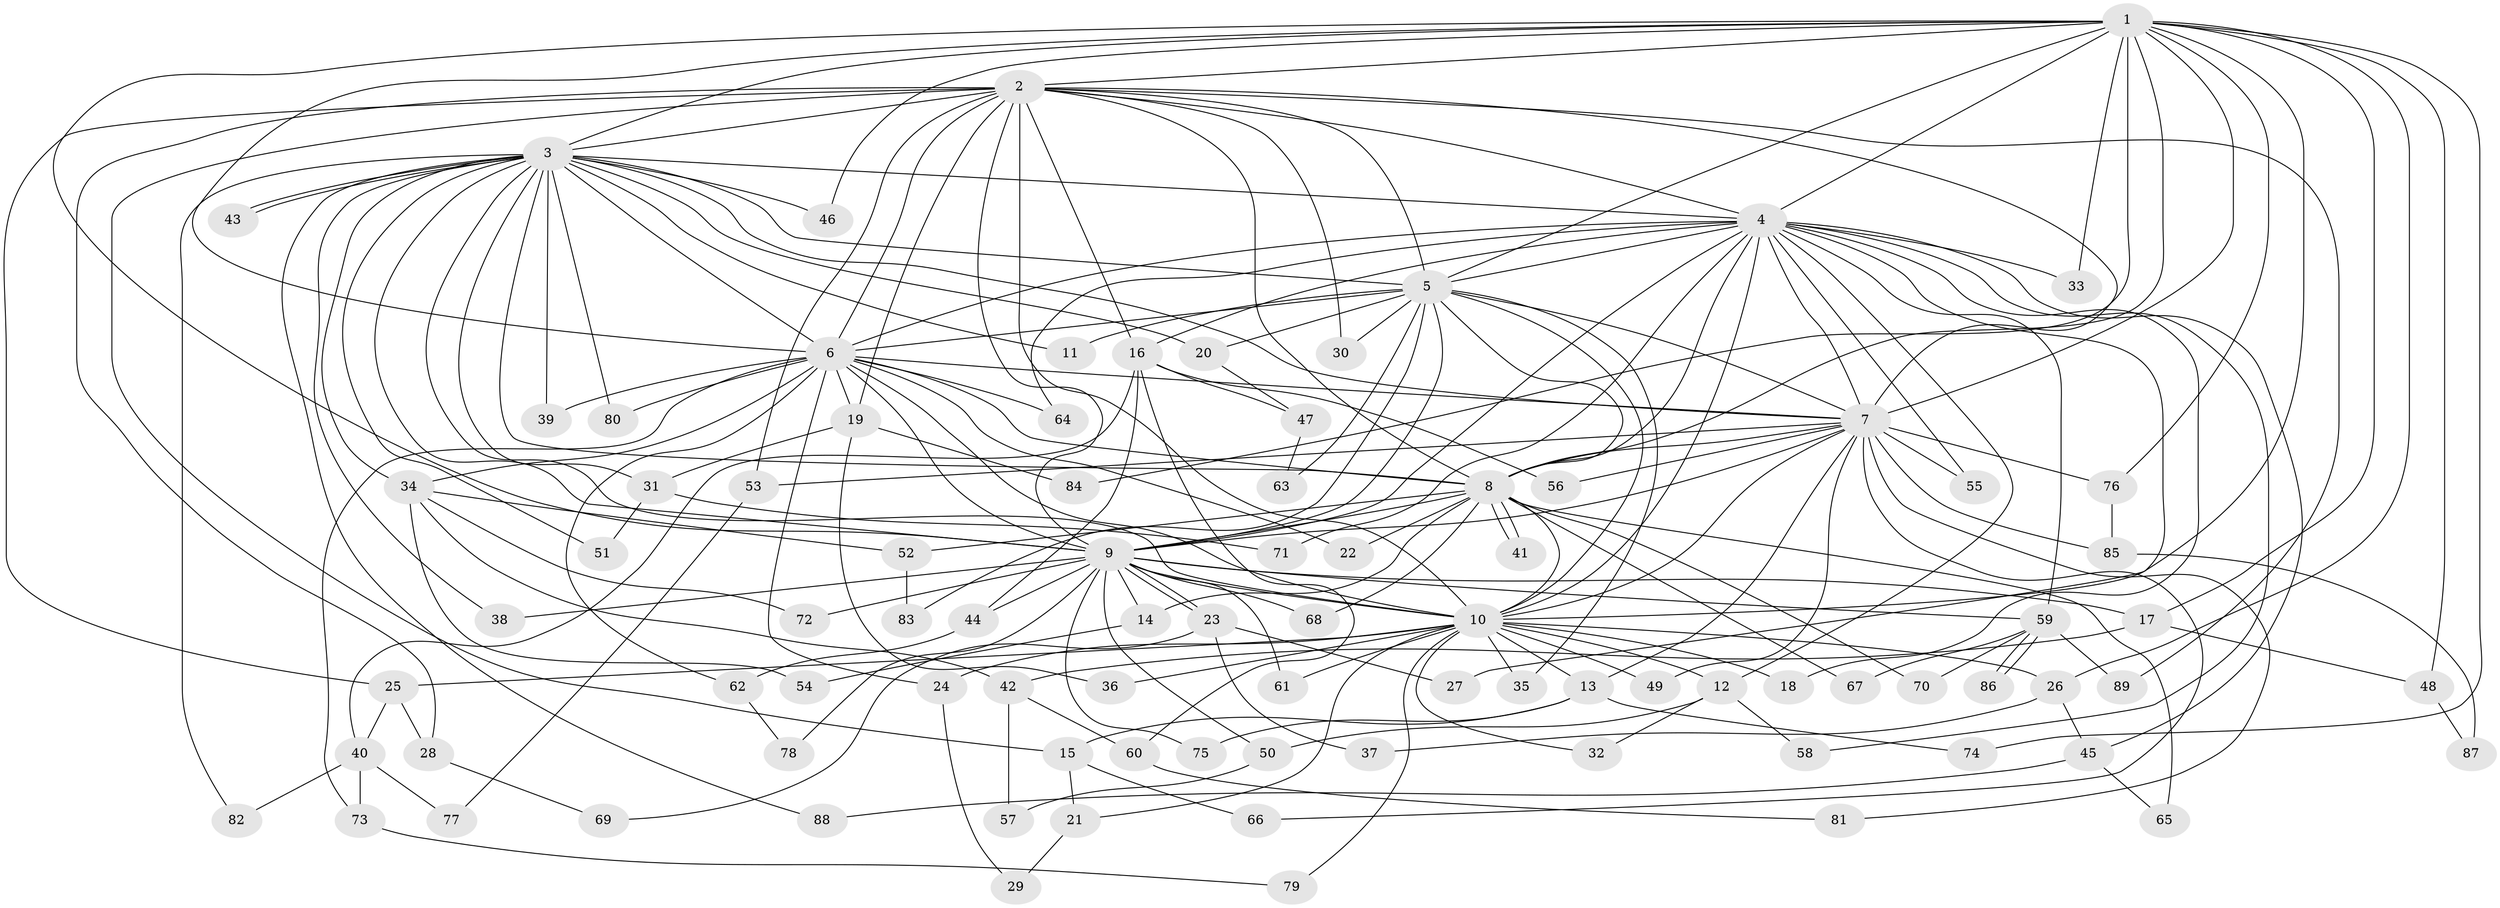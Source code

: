 // Generated by graph-tools (version 1.1) at 2025/14/03/09/25 04:14:09]
// undirected, 89 vertices, 203 edges
graph export_dot {
graph [start="1"]
  node [color=gray90,style=filled];
  1;
  2;
  3;
  4;
  5;
  6;
  7;
  8;
  9;
  10;
  11;
  12;
  13;
  14;
  15;
  16;
  17;
  18;
  19;
  20;
  21;
  22;
  23;
  24;
  25;
  26;
  27;
  28;
  29;
  30;
  31;
  32;
  33;
  34;
  35;
  36;
  37;
  38;
  39;
  40;
  41;
  42;
  43;
  44;
  45;
  46;
  47;
  48;
  49;
  50;
  51;
  52;
  53;
  54;
  55;
  56;
  57;
  58;
  59;
  60;
  61;
  62;
  63;
  64;
  65;
  66;
  67;
  68;
  69;
  70;
  71;
  72;
  73;
  74;
  75;
  76;
  77;
  78;
  79;
  80;
  81;
  82;
  83;
  84;
  85;
  86;
  87;
  88;
  89;
  1 -- 2;
  1 -- 3;
  1 -- 4;
  1 -- 5;
  1 -- 6;
  1 -- 7;
  1 -- 8;
  1 -- 9;
  1 -- 10;
  1 -- 17;
  1 -- 26;
  1 -- 33;
  1 -- 46;
  1 -- 48;
  1 -- 74;
  1 -- 76;
  1 -- 84;
  2 -- 3;
  2 -- 4;
  2 -- 5;
  2 -- 6;
  2 -- 7;
  2 -- 8;
  2 -- 9;
  2 -- 10;
  2 -- 15;
  2 -- 16;
  2 -- 19;
  2 -- 25;
  2 -- 28;
  2 -- 30;
  2 -- 53;
  2 -- 89;
  3 -- 4;
  3 -- 5;
  3 -- 6;
  3 -- 7;
  3 -- 8;
  3 -- 9;
  3 -- 10;
  3 -- 11;
  3 -- 20;
  3 -- 31;
  3 -- 34;
  3 -- 38;
  3 -- 39;
  3 -- 43;
  3 -- 43;
  3 -- 46;
  3 -- 51;
  3 -- 80;
  3 -- 82;
  3 -- 88;
  4 -- 5;
  4 -- 6;
  4 -- 7;
  4 -- 8;
  4 -- 9;
  4 -- 10;
  4 -- 12;
  4 -- 16;
  4 -- 18;
  4 -- 27;
  4 -- 33;
  4 -- 45;
  4 -- 55;
  4 -- 58;
  4 -- 59;
  4 -- 64;
  4 -- 71;
  5 -- 6;
  5 -- 7;
  5 -- 8;
  5 -- 9;
  5 -- 10;
  5 -- 11;
  5 -- 20;
  5 -- 30;
  5 -- 35;
  5 -- 63;
  5 -- 83;
  6 -- 7;
  6 -- 8;
  6 -- 9;
  6 -- 10;
  6 -- 19;
  6 -- 22;
  6 -- 24;
  6 -- 34;
  6 -- 39;
  6 -- 62;
  6 -- 64;
  6 -- 73;
  6 -- 80;
  7 -- 8;
  7 -- 9;
  7 -- 10;
  7 -- 13;
  7 -- 49;
  7 -- 53;
  7 -- 55;
  7 -- 56;
  7 -- 66;
  7 -- 76;
  7 -- 81;
  7 -- 85;
  8 -- 9;
  8 -- 10;
  8 -- 14;
  8 -- 22;
  8 -- 41;
  8 -- 41;
  8 -- 52;
  8 -- 65;
  8 -- 67;
  8 -- 68;
  8 -- 70;
  9 -- 10;
  9 -- 14;
  9 -- 17;
  9 -- 23;
  9 -- 23;
  9 -- 38;
  9 -- 44;
  9 -- 50;
  9 -- 59;
  9 -- 61;
  9 -- 68;
  9 -- 72;
  9 -- 75;
  9 -- 78;
  10 -- 12;
  10 -- 13;
  10 -- 18;
  10 -- 21;
  10 -- 24;
  10 -- 25;
  10 -- 26;
  10 -- 32;
  10 -- 35;
  10 -- 36;
  10 -- 49;
  10 -- 61;
  10 -- 79;
  12 -- 32;
  12 -- 50;
  12 -- 58;
  13 -- 15;
  13 -- 74;
  13 -- 75;
  14 -- 54;
  15 -- 21;
  15 -- 66;
  16 -- 40;
  16 -- 44;
  16 -- 47;
  16 -- 56;
  16 -- 60;
  17 -- 42;
  17 -- 48;
  19 -- 31;
  19 -- 36;
  19 -- 84;
  20 -- 47;
  21 -- 29;
  23 -- 27;
  23 -- 37;
  23 -- 69;
  24 -- 29;
  25 -- 28;
  25 -- 40;
  26 -- 37;
  26 -- 45;
  28 -- 69;
  31 -- 51;
  31 -- 71;
  34 -- 42;
  34 -- 52;
  34 -- 54;
  34 -- 72;
  40 -- 73;
  40 -- 77;
  40 -- 82;
  42 -- 57;
  42 -- 60;
  44 -- 62;
  45 -- 65;
  45 -- 88;
  47 -- 63;
  48 -- 87;
  50 -- 57;
  52 -- 83;
  53 -- 77;
  59 -- 67;
  59 -- 70;
  59 -- 86;
  59 -- 86;
  59 -- 89;
  60 -- 81;
  62 -- 78;
  73 -- 79;
  76 -- 85;
  85 -- 87;
}
